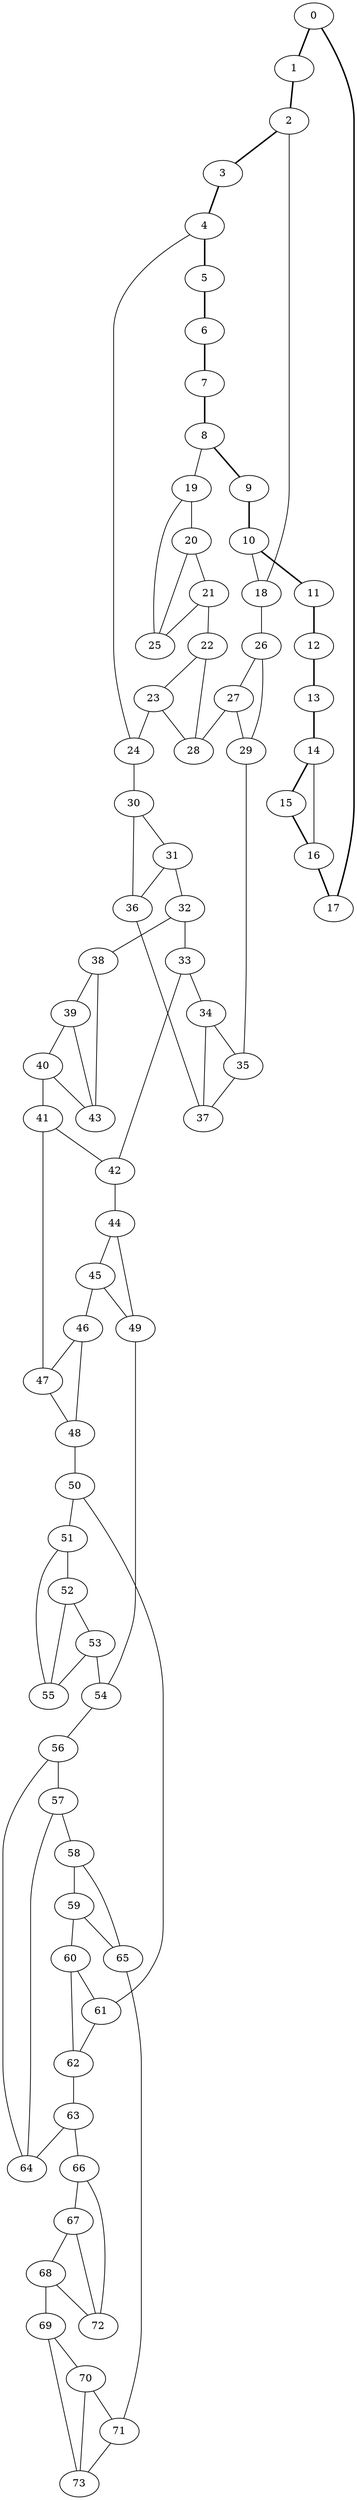 //Inside of this graph isn't 3-connected
graph G {
0 [ pos = " 19.50,0.00!" ];
0 -- 1[style=bold];
0 -- 17[style=bold];
1 [ pos = " 18.32,6.67!" ];
1 -- 2[style=bold];
2 [ pos = " 14.94,12.53!" ];
2 -- 3[style=bold];
2 -- 18;
3 [ pos = " 9.75,16.89!" ];
3 -- 4[style=bold];
4 [ pos = " 3.39,19.20!" ];
4 -- 5[style=bold];
4 -- 24;
5 [ pos = " -3.39,19.20!" ];
5 -- 6[style=bold];
6 [ pos = " -9.75,16.89!" ];
6 -- 7[style=bold];
7 [ pos = " -14.94,12.53!" ];
7 -- 8[style=bold];
8 [ pos = " -18.32,6.67!" ];
8 -- 9[style=bold];
8 -- 19;
9 [ pos = " -19.50,0.00!" ];
9 -- 10[style=bold];
10 [ pos = " -18.32,-6.67!" ];
10 -- 11[style=bold];
10 -- 18;
11 [ pos = " -14.94,-12.53!" ];
11 -- 12[style=bold];
12 [ pos = " -9.75,-16.89!" ];
12 -- 13[style=bold];
13 [ pos = " -3.39,-19.20!" ];
13 -- 14[style=bold];
14 [ pos = " 3.39,-19.20!" ];
14 -- 15[style=bold];
14 -- 16;
15 [ pos = " 9.75,-16.89!" ];
15 -- 16[style=bold];
16 [ pos = " 14.94,-12.53!" ];
16 -- 17[style=bold];
17 [ pos = " 18.32,-6.67!" ];
18 -- 26;
19 -- 20;
19 -- 25;
20 -- 21;
20 -- 25;
21 -- 22;
21 -- 25;
22 -- 23;
22 -- 28;
23 -- 24;
23 -- 28;
24 -- 30;
26 -- 27;
26 -- 29;
27 -- 28;
27 -- 29;
29 -- 35;
30 -- 31;
30 -- 36;
31 -- 32;
31 -- 36;
32 -- 33;
32 -- 38;
33 -- 34;
33 -- 42;
34 -- 35;
34 -- 37;
35 -- 37;
36 -- 37;
38 -- 39;
38 -- 43;
39 -- 40;
39 -- 43;
40 -- 41;
40 -- 43;
41 -- 42;
41 -- 47;
42 -- 44;
44 -- 45;
44 -- 49;
45 -- 46;
45 -- 49;
46 -- 47;
46 -- 48;
47 -- 48;
48 -- 50;
49 -- 54;
50 -- 51;
50 -- 61;
51 -- 52;
51 -- 55;
52 -- 53;
52 -- 55;
53 -- 54;
53 -- 55;
54 -- 56;
56 -- 57;
56 -- 64;
57 -- 58;
57 -- 64;
58 -- 59;
58 -- 65;
59 -- 60;
59 -- 65;
60 -- 61;
60 -- 62;
61 -- 62;
62 -- 63;
63 -- 64;
63 -- 66;
65 -- 71;
66 -- 67;
66 -- 72;
67 -- 68;
67 -- 72;
68 -- 69;
68 -- 72;
69 -- 70;
69 -- 73;
70 -- 71;
70 -- 73;
71 -- 73;
}

